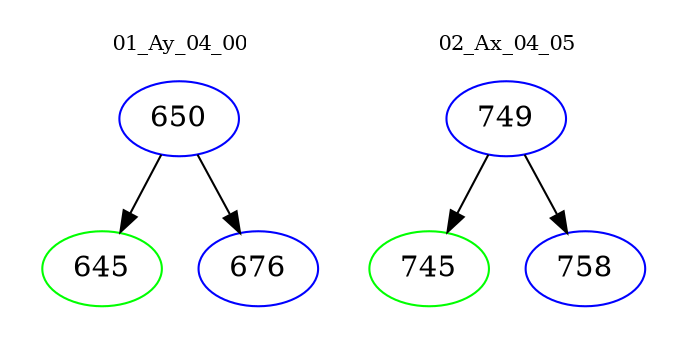 digraph{
subgraph cluster_0 {
color = white
label = "01_Ay_04_00";
fontsize=10;
T0_650 [label="650", color="blue"]
T0_650 -> T0_645 [color="black"]
T0_645 [label="645", color="green"]
T0_650 -> T0_676 [color="black"]
T0_676 [label="676", color="blue"]
}
subgraph cluster_1 {
color = white
label = "02_Ax_04_05";
fontsize=10;
T1_749 [label="749", color="blue"]
T1_749 -> T1_745 [color="black"]
T1_745 [label="745", color="green"]
T1_749 -> T1_758 [color="black"]
T1_758 [label="758", color="blue"]
}
}
